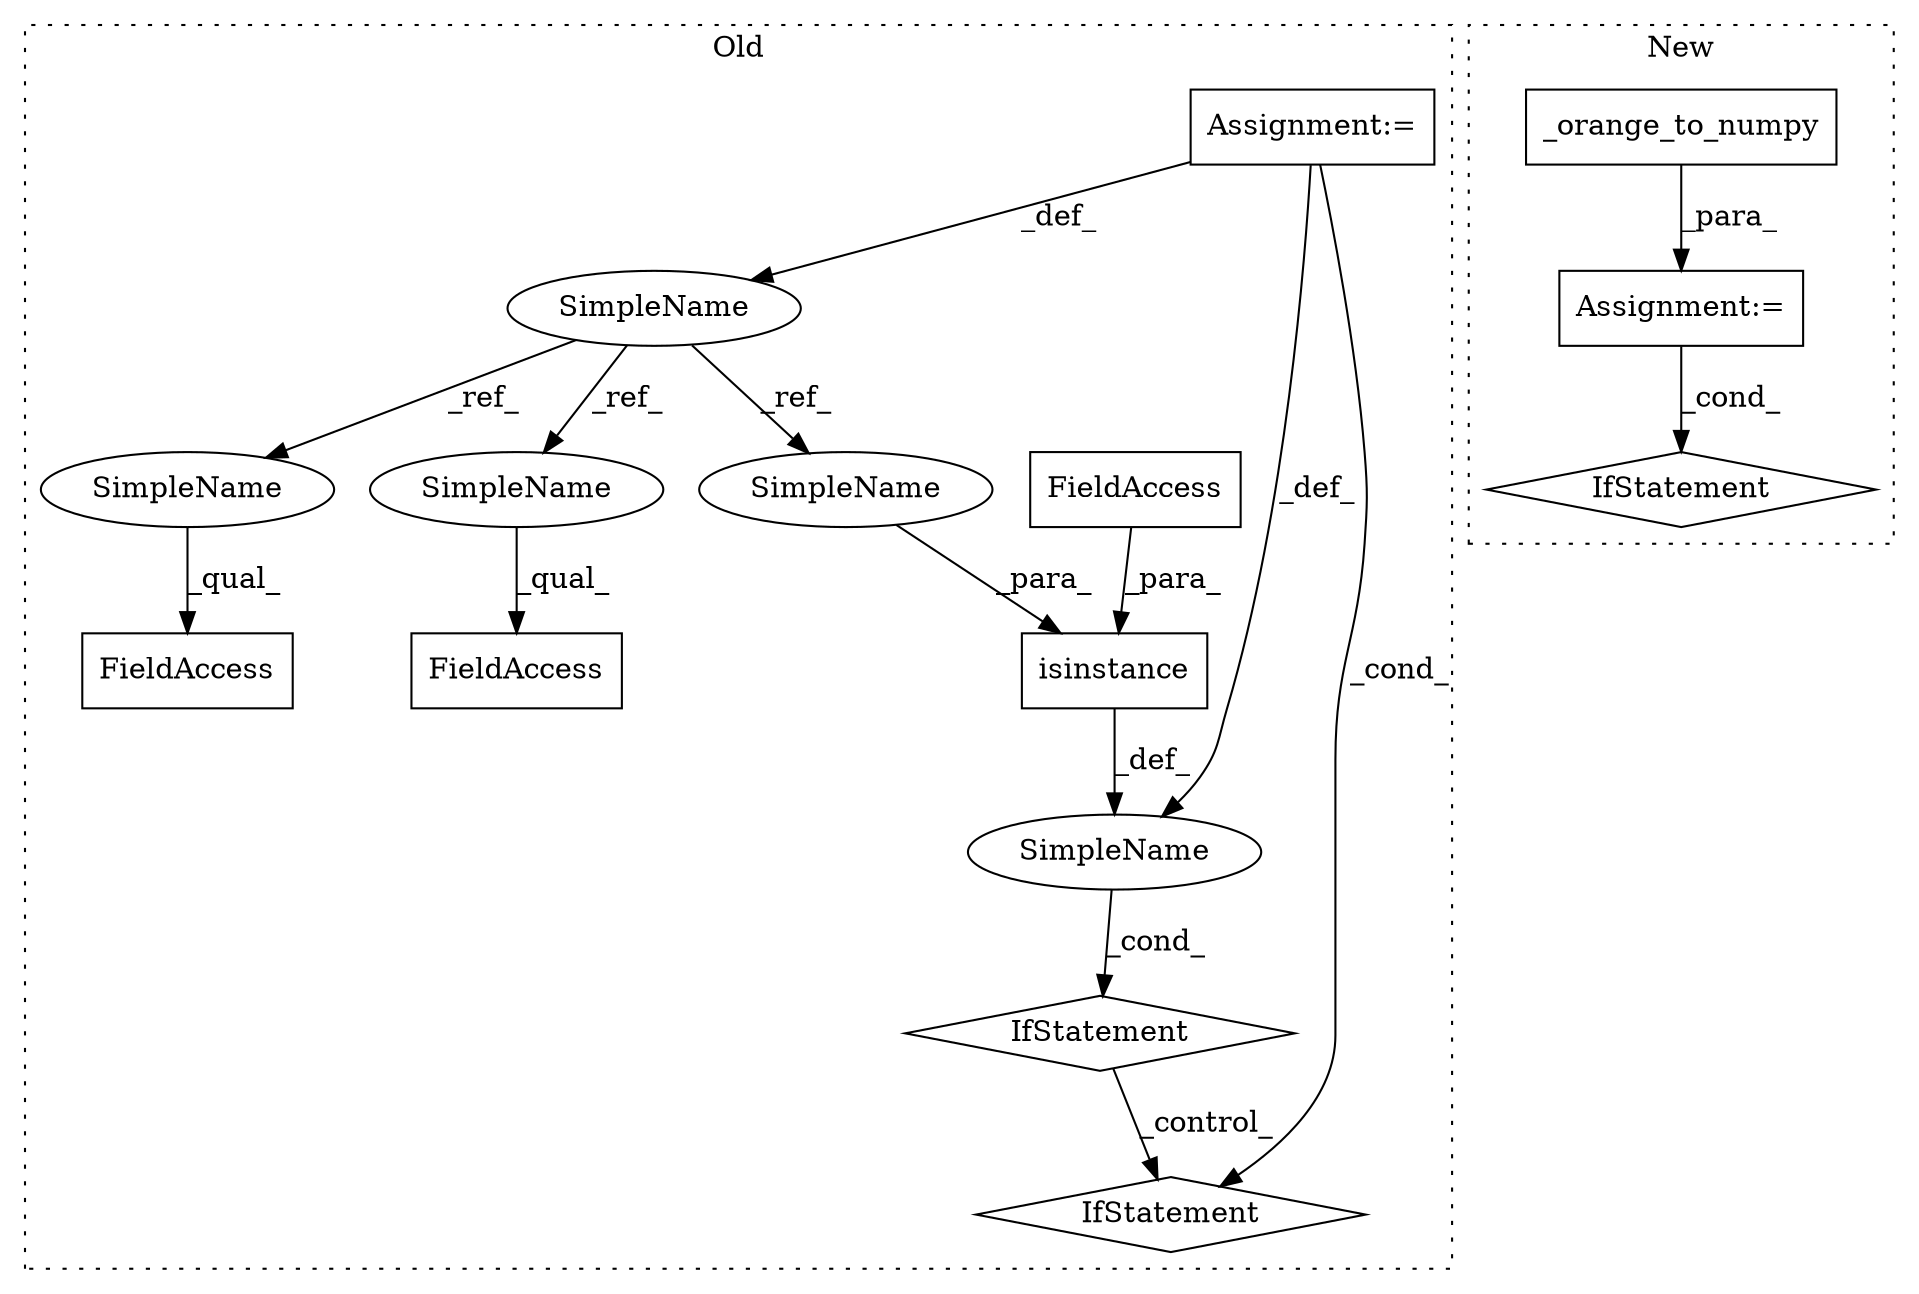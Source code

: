digraph G {
subgraph cluster0 {
1 [label="isinstance" a="32" s="2871,2901" l="11,1" shape="box"];
3 [label="SimpleName" a="42" s="2803" l="2" shape="ellipse"];
4 [label="FieldAccess" a="22" s="2905" l="4" shape="box"];
5 [label="FieldAccess" a="22" s="2885" l="16" shape="box"];
6 [label="FieldAccess" a="22" s="2928" l="4" shape="box"];
8 [label="IfStatement" a="25" s="2902" l="3" shape="diamond"];
9 [label="SimpleName" a="42" s="" l="" shape="ellipse"];
10 [label="IfStatement" a="25" s="2925" l="3" shape="diamond"];
12 [label="Assignment:=" a="7" s="2803" l="2" shape="box"];
13 [label="SimpleName" a="42" s="2882" l="2" shape="ellipse"];
14 [label="SimpleName" a="42" s="2928" l="2" shape="ellipse"];
15 [label="SimpleName" a="42" s="2905" l="2" shape="ellipse"];
label = "Old";
style="dotted";
}
subgraph cluster1 {
2 [label="_orange_to_numpy" a="32" s="1080,1099" l="17,1" shape="box"];
7 [label="IfStatement" a="25" s="1266,1306" l="4,2" shape="diamond"];
11 [label="Assignment:=" a="7" s="1079" l="1" shape="box"];
label = "New";
style="dotted";
}
1 -> 9 [label="_def_"];
2 -> 11 [label="_para_"];
3 -> 15 [label="_ref_"];
3 -> 13 [label="_ref_"];
3 -> 14 [label="_ref_"];
5 -> 1 [label="_para_"];
8 -> 10 [label="_control_"];
9 -> 8 [label="_cond_"];
11 -> 7 [label="_cond_"];
12 -> 3 [label="_def_"];
12 -> 9 [label="_def_"];
12 -> 10 [label="_cond_"];
13 -> 1 [label="_para_"];
14 -> 6 [label="_qual_"];
15 -> 4 [label="_qual_"];
}